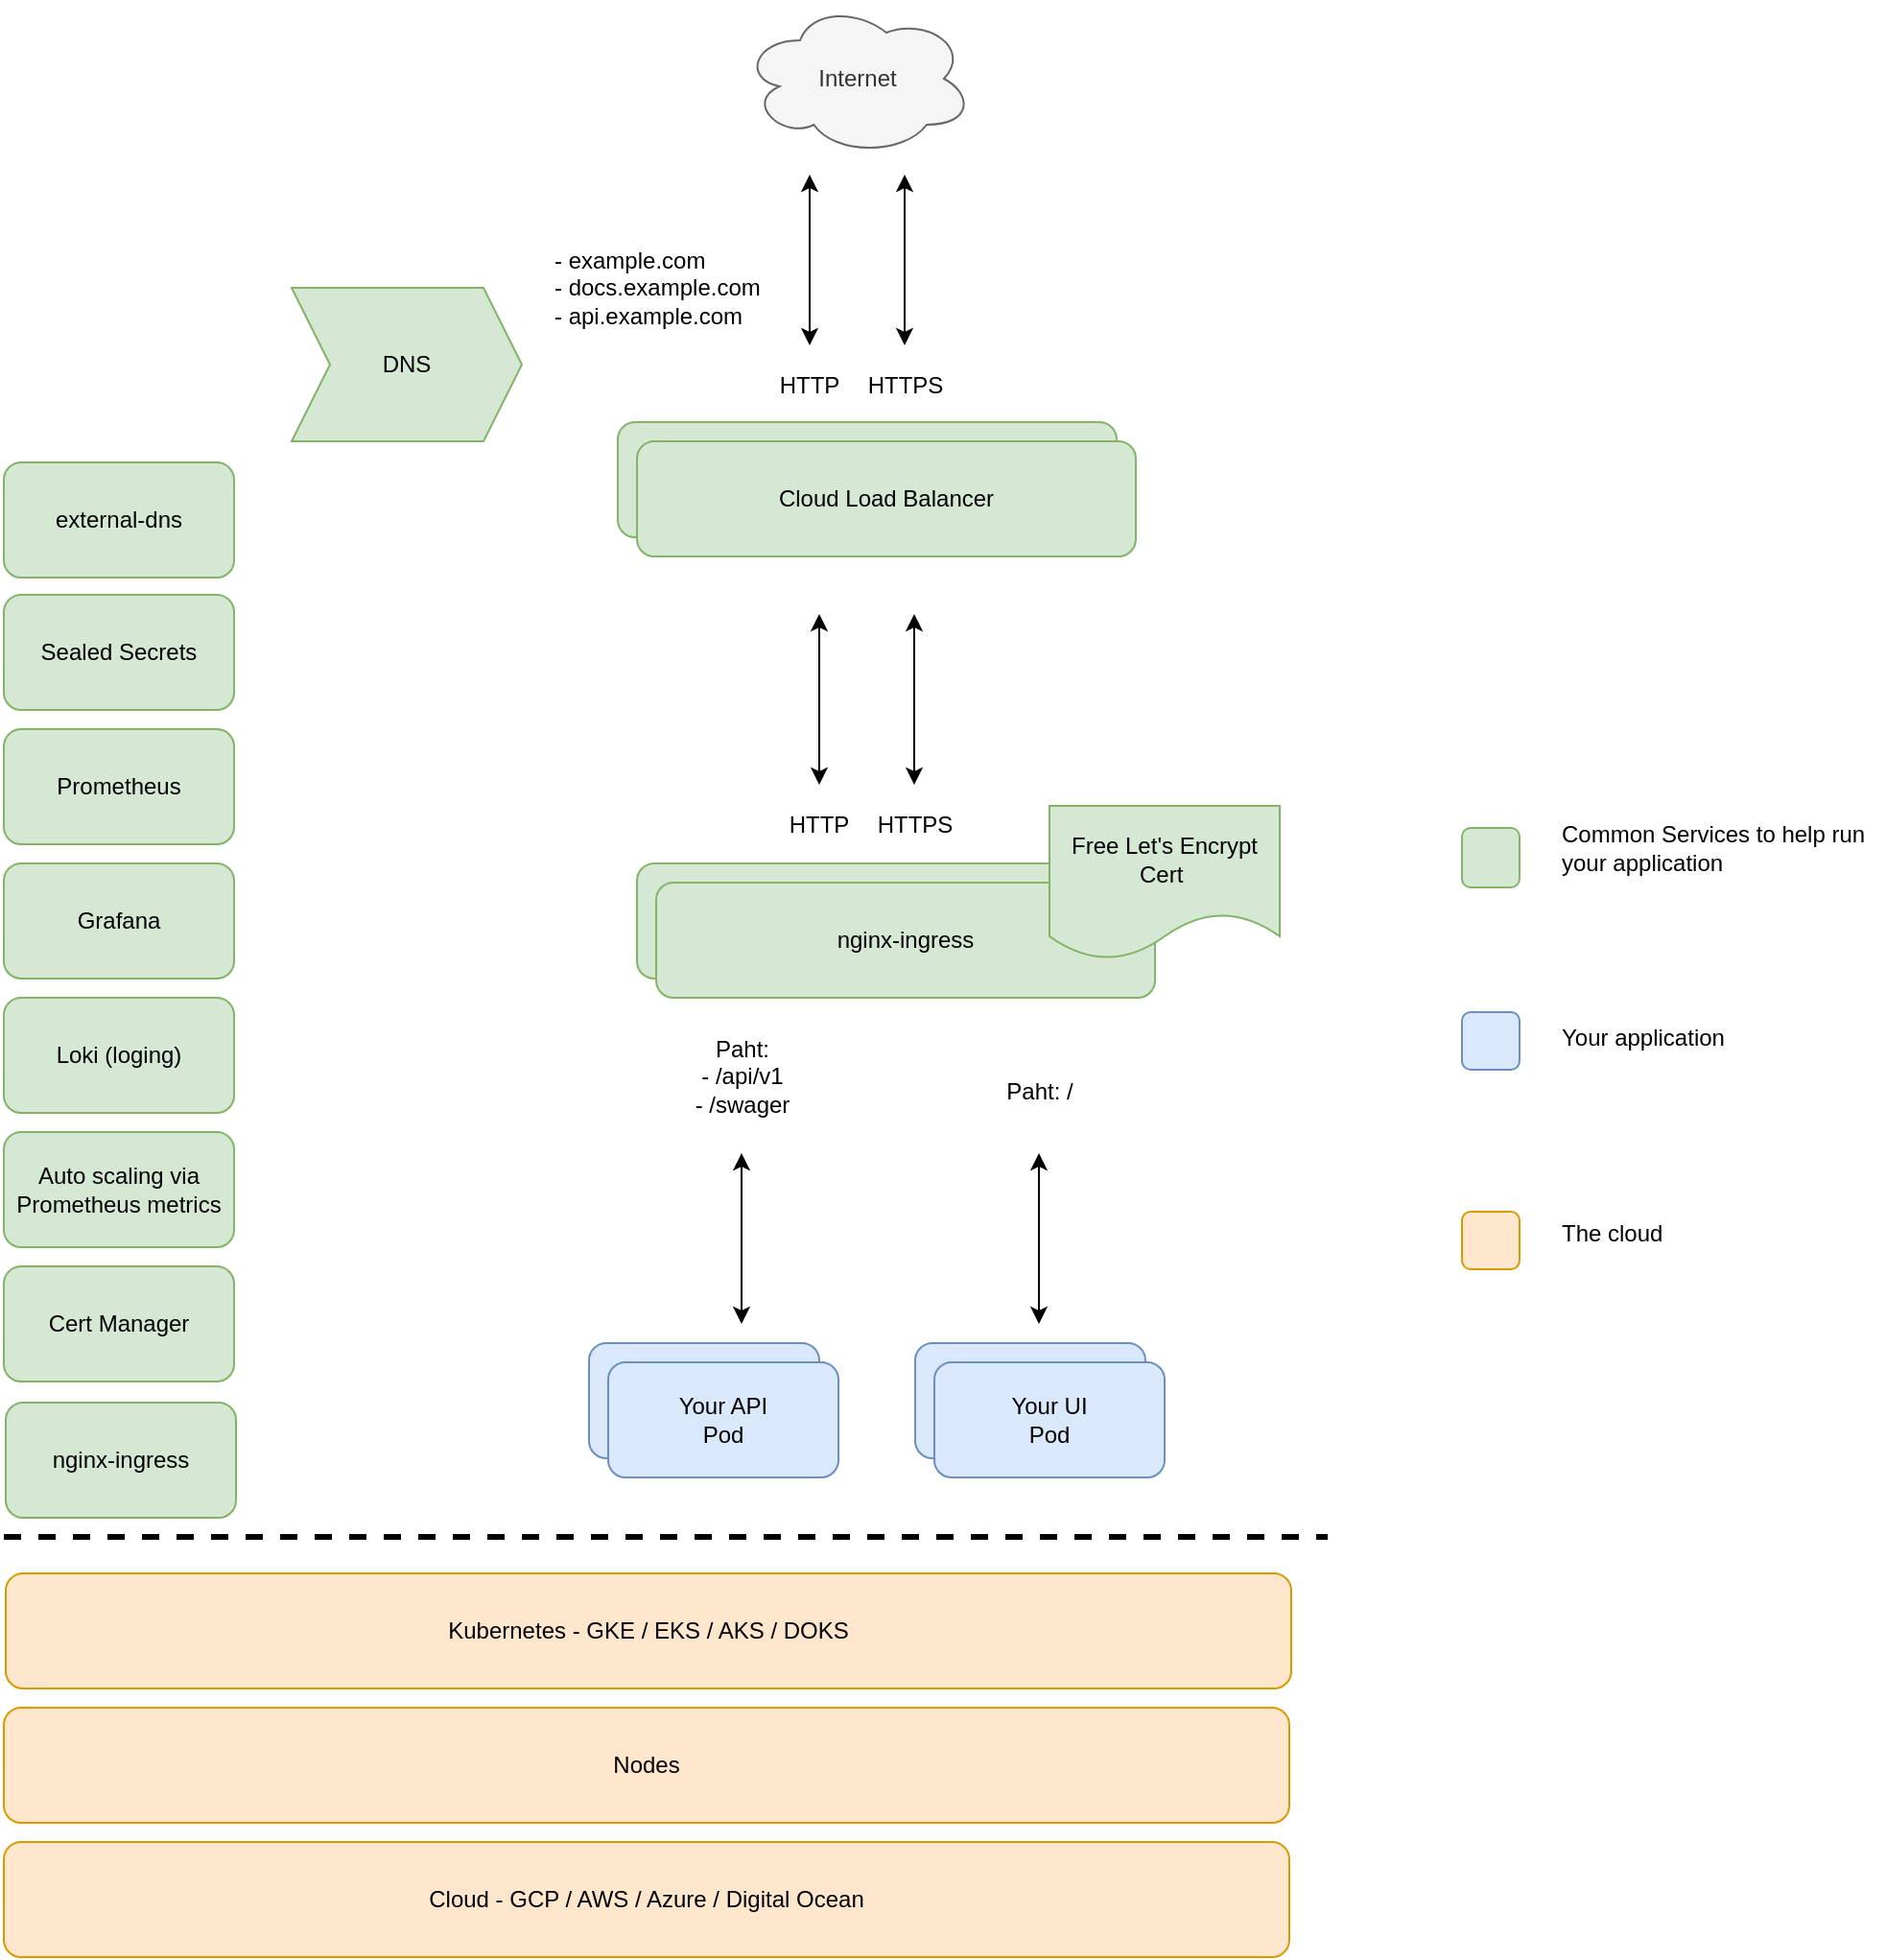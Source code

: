 <mxfile version="12.6.5" type="device"><diagram id="5BI3wzQfyD-Ec8_vvpB3" name="Page-1"><mxGraphModel dx="1408" dy="802" grid="1" gridSize="10" guides="1" tooltips="1" connect="1" arrows="1" fold="1" page="1" pageScale="1" pageWidth="850" pageHeight="1100" math="0" shadow="0"><root><mxCell id="0"/><mxCell id="1" parent="0"/><mxCell id="whJ4EKzM4j12aT4CXYF6-1" value="Your API" style="rounded=1;whiteSpace=wrap;html=1;fillColor=#dae8fc;strokeColor=#6c8ebf;" parent="1" vertex="1"><mxGeometry x="355" y="729" width="120" height="60" as="geometry"/></mxCell><mxCell id="whJ4EKzM4j12aT4CXYF6-2" value="Your UI" style="rounded=1;whiteSpace=wrap;html=1;fillColor=#dae8fc;strokeColor=#6c8ebf;" parent="1" vertex="1"><mxGeometry x="525" y="729" width="120" height="60" as="geometry"/></mxCell><mxCell id="whJ4EKzM4j12aT4CXYF6-4" value="Internet" style="ellipse;shape=cloud;whiteSpace=wrap;html=1;fillColor=#f5f5f5;strokeColor=#666666;fontColor=#333333;" parent="1" vertex="1"><mxGeometry x="435" y="30" width="120" height="80" as="geometry"/></mxCell><mxCell id="whJ4EKzM4j12aT4CXYF6-5" value="Cloud Load Balancer" style="rounded=1;whiteSpace=wrap;html=1;fillColor=#d5e8d4;strokeColor=#82b366;" parent="1" vertex="1"><mxGeometry x="370" y="249" width="260" height="60" as="geometry"/></mxCell><mxCell id="whJ4EKzM4j12aT4CXYF6-7" value="HTTP" style="text;html=1;strokeColor=none;fillColor=none;align=center;verticalAlign=middle;whiteSpace=wrap;rounded=0;" parent="1" vertex="1"><mxGeometry x="450" y="220" width="40" height="20" as="geometry"/></mxCell><mxCell id="whJ4EKzM4j12aT4CXYF6-8" value="HTTPS" style="text;html=1;strokeColor=none;fillColor=none;align=center;verticalAlign=middle;whiteSpace=wrap;rounded=0;" parent="1" vertex="1"><mxGeometry x="500" y="220" width="40" height="20" as="geometry"/></mxCell><mxCell id="whJ4EKzM4j12aT4CXYF6-12" value="DNS" style="shape=step;perimeter=stepPerimeter;whiteSpace=wrap;html=1;fixedSize=1;fillColor=#d5e8d4;strokeColor=#82b366;" parent="1" vertex="1"><mxGeometry x="200" y="179" width="120" height="80" as="geometry"/></mxCell><mxCell id="whJ4EKzM4j12aT4CXYF6-15" value="- example.com&lt;br&gt;- docs.example.com&lt;br&gt;- api.example.com" style="text;html=1;strokeColor=none;fillColor=none;align=left;verticalAlign=middle;whiteSpace=wrap;rounded=0;" parent="1" vertex="1"><mxGeometry x="335" y="169" width="140" height="20" as="geometry"/></mxCell><mxCell id="whJ4EKzM4j12aT4CXYF6-16" value="Cloud Load Balancer" style="rounded=1;whiteSpace=wrap;html=1;fillColor=#d5e8d4;strokeColor=#82b366;" parent="1" vertex="1"><mxGeometry x="380" y="259" width="260" height="60" as="geometry"/></mxCell><mxCell id="whJ4EKzM4j12aT4CXYF6-17" value="nginx-ingress" style="rounded=1;whiteSpace=wrap;html=1;fillColor=#d5e8d4;strokeColor=#82b366;" parent="1" vertex="1"><mxGeometry x="380" y="479" width="260" height="60" as="geometry"/></mxCell><mxCell id="whJ4EKzM4j12aT4CXYF6-20" value="nginx-ingress" style="rounded=1;whiteSpace=wrap;html=1;fillColor=#d5e8d4;strokeColor=#82b366;" parent="1" vertex="1"><mxGeometry x="390" y="489" width="260" height="60" as="geometry"/></mxCell><mxCell id="whJ4EKzM4j12aT4CXYF6-21" value="Your API&lt;br&gt;Pod" style="rounded=1;whiteSpace=wrap;html=1;fillColor=#dae8fc;strokeColor=#6c8ebf;" parent="1" vertex="1"><mxGeometry x="365" y="739" width="120" height="60" as="geometry"/></mxCell><mxCell id="whJ4EKzM4j12aT4CXYF6-23" value="Your UI&lt;br&gt;Pod" style="rounded=1;whiteSpace=wrap;html=1;fillColor=#dae8fc;strokeColor=#6c8ebf;" parent="1" vertex="1"><mxGeometry x="535" y="739" width="120" height="60" as="geometry"/></mxCell><mxCell id="whJ4EKzM4j12aT4CXYF6-24" value="Paht: &lt;br&gt;- /api/v1&lt;br&gt;- /swager" style="text;html=1;strokeColor=none;fillColor=none;align=center;verticalAlign=middle;whiteSpace=wrap;rounded=0;" parent="1" vertex="1"><mxGeometry x="395" y="580" width="80" height="20" as="geometry"/></mxCell><mxCell id="whJ4EKzM4j12aT4CXYF6-25" value="Paht: /" style="text;html=1;strokeColor=none;fillColor=none;align=center;verticalAlign=middle;whiteSpace=wrap;rounded=0;" parent="1" vertex="1"><mxGeometry x="550" y="588" width="80" height="20" as="geometry"/></mxCell><mxCell id="whJ4EKzM4j12aT4CXYF6-28" value="Prometheus" style="rounded=1;whiteSpace=wrap;html=1;fillColor=#d5e8d4;strokeColor=#82b366;" parent="1" vertex="1"><mxGeometry x="50" y="409" width="120" height="60" as="geometry"/></mxCell><mxCell id="whJ4EKzM4j12aT4CXYF6-29" value="Grafana" style="rounded=1;whiteSpace=wrap;html=1;fillColor=#d5e8d4;strokeColor=#82b366;" parent="1" vertex="1"><mxGeometry x="50" y="479" width="120" height="60" as="geometry"/></mxCell><mxCell id="whJ4EKzM4j12aT4CXYF6-30" value="Loki (loging)" style="rounded=1;whiteSpace=wrap;html=1;fillColor=#d5e8d4;strokeColor=#82b366;" parent="1" vertex="1"><mxGeometry x="50" y="549" width="120" height="60" as="geometry"/></mxCell><mxCell id="whJ4EKzM4j12aT4CXYF6-31" value="Auto scaling via Prometheus metrics" style="rounded=1;whiteSpace=wrap;html=1;fillColor=#d5e8d4;strokeColor=#82b366;" parent="1" vertex="1"><mxGeometry x="50" y="619" width="120" height="60" as="geometry"/></mxCell><mxCell id="whJ4EKzM4j12aT4CXYF6-32" value="Sealed Secrets" style="rounded=1;whiteSpace=wrap;html=1;fillColor=#d5e8d4;strokeColor=#82b366;" parent="1" vertex="1"><mxGeometry x="50" y="339" width="120" height="60" as="geometry"/></mxCell><mxCell id="whJ4EKzM4j12aT4CXYF6-33" value="Cert Manager" style="rounded=1;whiteSpace=wrap;html=1;fillColor=#d5e8d4;strokeColor=#82b366;" parent="1" vertex="1"><mxGeometry x="50" y="689" width="120" height="60" as="geometry"/></mxCell><mxCell id="whJ4EKzM4j12aT4CXYF6-34" value="Kubernetes - GKE / EKS / AKS / DOKS" style="rounded=1;whiteSpace=wrap;html=1;fillColor=#ffe6cc;strokeColor=#d79b00;" parent="1" vertex="1"><mxGeometry x="51" y="849" width="670" height="60" as="geometry"/></mxCell><mxCell id="whJ4EKzM4j12aT4CXYF6-35" value="Nodes" style="rounded=1;whiteSpace=wrap;html=1;fillColor=#ffe6cc;strokeColor=#d79b00;" parent="1" vertex="1"><mxGeometry x="50" y="919" width="670" height="60" as="geometry"/></mxCell><mxCell id="whJ4EKzM4j12aT4CXYF6-36" value="Cloud - GCP / AWS / Azure / Digital Ocean" style="rounded=1;whiteSpace=wrap;html=1;fillColor=#ffe6cc;strokeColor=#d79b00;" parent="1" vertex="1"><mxGeometry x="50" y="989" width="670" height="60" as="geometry"/></mxCell><mxCell id="whJ4EKzM4j12aT4CXYF6-38" value="" style="endArrow=none;dashed=1;html=1;strokeWidth=3;" parent="1" edge="1"><mxGeometry width="50" height="50" relative="1" as="geometry"><mxPoint x="50" y="830" as="sourcePoint"/><mxPoint x="740" y="830" as="targetPoint"/></mxGeometry></mxCell><mxCell id="whJ4EKzM4j12aT4CXYF6-52" value="external-dns" style="rounded=1;whiteSpace=wrap;html=1;fillColor=#d5e8d4;strokeColor=#82b366;" parent="1" vertex="1"><mxGeometry x="50" y="270" width="120" height="60" as="geometry"/></mxCell><mxCell id="whJ4EKzM4j12aT4CXYF6-55" value="nginx-ingress" style="rounded=1;whiteSpace=wrap;html=1;fillColor=#d5e8d4;strokeColor=#82b366;" parent="1" vertex="1"><mxGeometry x="51" y="760" width="120" height="60" as="geometry"/></mxCell><mxCell id="RpnT9TBVW0lrmK_6plBZ-113" value="" style="endArrow=classic;startArrow=classic;html=1;strokeColor=#000000;strokeWidth=1;" parent="1" edge="1"><mxGeometry width="50" height="50" relative="1" as="geometry"><mxPoint x="519.5" y="209" as="sourcePoint"/><mxPoint x="519.5" y="120" as="targetPoint"/></mxGeometry></mxCell><mxCell id="RpnT9TBVW0lrmK_6plBZ-116" value="" style="endArrow=classic;startArrow=classic;html=1;strokeColor=#000000;strokeWidth=1;" parent="1" edge="1"><mxGeometry width="50" height="50" relative="1" as="geometry"><mxPoint x="470" y="209" as="sourcePoint"/><mxPoint x="470" y="120" as="targetPoint"/></mxGeometry></mxCell><mxCell id="RpnT9TBVW0lrmK_6plBZ-117" value="HTTP" style="text;html=1;strokeColor=none;fillColor=none;align=center;verticalAlign=middle;whiteSpace=wrap;rounded=0;" parent="1" vertex="1"><mxGeometry x="455" y="449" width="40" height="20" as="geometry"/></mxCell><mxCell id="RpnT9TBVW0lrmK_6plBZ-118" value="HTTPS" style="text;html=1;strokeColor=none;fillColor=none;align=center;verticalAlign=middle;whiteSpace=wrap;rounded=0;" parent="1" vertex="1"><mxGeometry x="505" y="449" width="40" height="20" as="geometry"/></mxCell><mxCell id="RpnT9TBVW0lrmK_6plBZ-119" value="" style="endArrow=classic;startArrow=classic;html=1;strokeColor=#000000;strokeWidth=1;" parent="1" edge="1"><mxGeometry width="50" height="50" relative="1" as="geometry"><mxPoint x="524.5" y="438" as="sourcePoint"/><mxPoint x="524.5" y="349" as="targetPoint"/></mxGeometry></mxCell><mxCell id="RpnT9TBVW0lrmK_6plBZ-120" value="" style="endArrow=classic;startArrow=classic;html=1;strokeColor=#000000;strokeWidth=1;" parent="1" edge="1"><mxGeometry width="50" height="50" relative="1" as="geometry"><mxPoint x="475" y="438" as="sourcePoint"/><mxPoint x="475" y="349" as="targetPoint"/></mxGeometry></mxCell><mxCell id="whJ4EKzM4j12aT4CXYF6-11" value="Free Let's Encrypt Cert&amp;nbsp;" style="shape=document;whiteSpace=wrap;html=1;boundedLbl=1;fillColor=#d5e8d4;strokeColor=#82b366;" parent="1" vertex="1"><mxGeometry x="595" y="449" width="120" height="80" as="geometry"/></mxCell><mxCell id="RpnT9TBVW0lrmK_6plBZ-121" value="" style="endArrow=classic;startArrow=classic;html=1;strokeColor=#000000;strokeWidth=1;" parent="1" edge="1"><mxGeometry width="50" height="50" relative="1" as="geometry"><mxPoint x="434.5" y="719" as="sourcePoint"/><mxPoint x="434.5" y="630" as="targetPoint"/></mxGeometry></mxCell><mxCell id="RpnT9TBVW0lrmK_6plBZ-122" value="" style="endArrow=classic;startArrow=classic;html=1;strokeColor=#000000;strokeWidth=1;" parent="1" edge="1"><mxGeometry width="50" height="50" relative="1" as="geometry"><mxPoint x="589.5" y="719" as="sourcePoint"/><mxPoint x="589.5" y="630" as="targetPoint"/></mxGeometry></mxCell><mxCell id="OtVmCDcNuH31voKHq09k-1" value="" style="rounded=1;whiteSpace=wrap;html=1;fillColor=#d5e8d4;strokeColor=#82b366;" vertex="1" parent="1"><mxGeometry x="810" y="460.5" width="30" height="31" as="geometry"/></mxCell><mxCell id="OtVmCDcNuH31voKHq09k-2" value="" style="rounded=1;whiteSpace=wrap;html=1;fillColor=#dae8fc;strokeColor=#6c8ebf;" vertex="1" parent="1"><mxGeometry x="810" y="556.5" width="30" height="30" as="geometry"/></mxCell><mxCell id="OtVmCDcNuH31voKHq09k-3" value="" style="rounded=1;whiteSpace=wrap;html=1;fillColor=#ffe6cc;strokeColor=#d79b00;" vertex="1" parent="1"><mxGeometry x="810" y="660.5" width="30" height="30" as="geometry"/></mxCell><mxCell id="OtVmCDcNuH31voKHq09k-4" value="Common Services to help run your application" style="text;html=1;strokeColor=none;fillColor=none;align=left;verticalAlign=middle;whiteSpace=wrap;rounded=0;" vertex="1" parent="1"><mxGeometry x="860" y="440" width="170" height="61" as="geometry"/></mxCell><mxCell id="OtVmCDcNuH31voKHq09k-5" value="Your application" style="text;html=1;strokeColor=none;fillColor=none;align=left;verticalAlign=middle;whiteSpace=wrap;rounded=0;" vertex="1" parent="1"><mxGeometry x="860" y="539.5" width="170" height="61" as="geometry"/></mxCell><mxCell id="OtVmCDcNuH31voKHq09k-6" value="The cloud" style="text;html=1;strokeColor=none;fillColor=none;align=left;verticalAlign=middle;whiteSpace=wrap;rounded=0;" vertex="1" parent="1"><mxGeometry x="860" y="641.5" width="170" height="61" as="geometry"/></mxCell></root></mxGraphModel></diagram></mxfile>